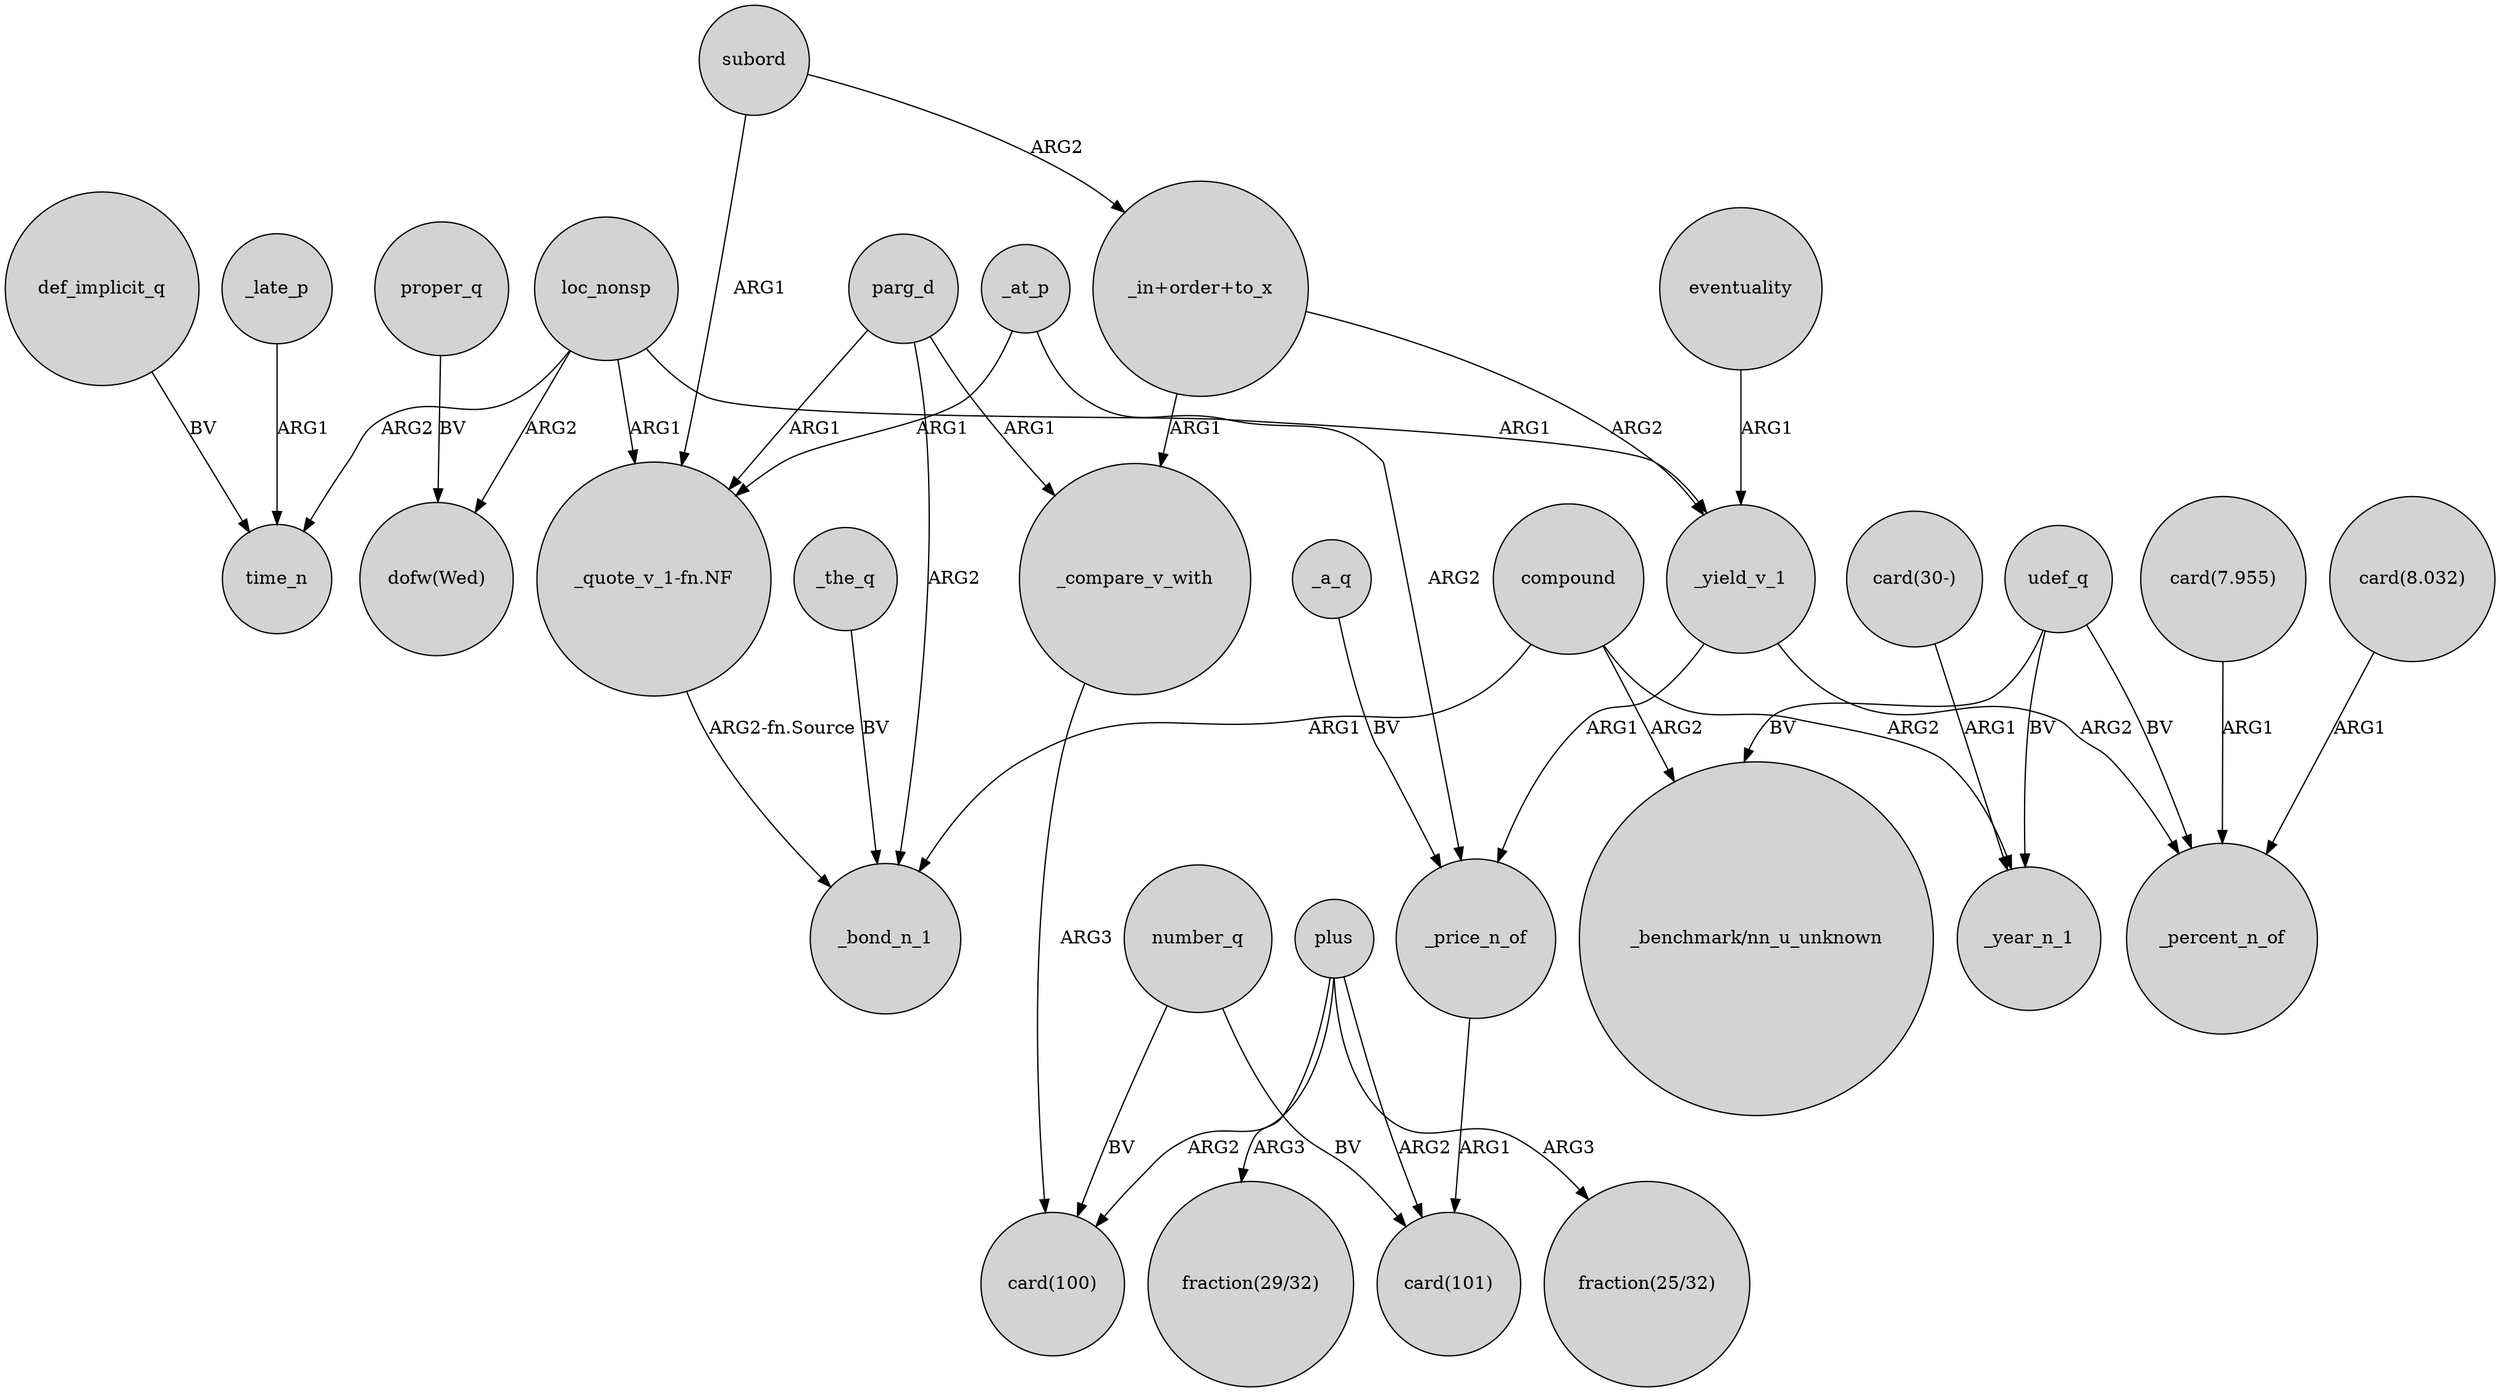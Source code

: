 digraph {
	node [shape=circle style=filled]
	_late_p -> time_n [label=ARG1]
	parg_d -> _bond_n_1 [label=ARG2]
	"_quote_v_1-fn.NF" -> _bond_n_1 [label="ARG2-fn.Source"]
	compound -> _bond_n_1 [label=ARG1]
	_compare_v_with -> "card(100)" [label=ARG3]
	plus -> "card(100)" [label=ARG2]
	"card(30-)" -> _year_n_1 [label=ARG1]
	parg_d -> _compare_v_with [label=ARG1]
	loc_nonsp -> "_quote_v_1-fn.NF" [label=ARG1]
	_at_p -> "_quote_v_1-fn.NF" [label=ARG1]
	udef_q -> "_benchmark/nn_u_unknown" [label=BV]
	_price_n_of -> "card(101)" [label=ARG1]
	number_q -> "card(101)" [label=BV]
	loc_nonsp -> time_n [label=ARG2]
	parg_d -> "_quote_v_1-fn.NF" [label=ARG1]
	"card(7.955)" -> _percent_n_of [label=ARG1]
	"_in+order+to_x" -> _compare_v_with [label=ARG1]
	number_q -> "card(100)" [label=BV]
	proper_q -> "dofw(Wed)" [label=BV]
	"_in+order+to_x" -> _yield_v_1 [label=ARG2]
	compound -> "_benchmark/nn_u_unknown" [label=ARG2]
	"card(8.032)" -> _percent_n_of [label=ARG1]
	_the_q -> _bond_n_1 [label=BV]
	plus -> "card(101)" [label=ARG2]
	eventuality -> _yield_v_1 [label=ARG1]
	_yield_v_1 -> _percent_n_of [label=ARG2]
	udef_q -> _year_n_1 [label=BV]
	plus -> "fraction(25/32)" [label=ARG3]
	_yield_v_1 -> _price_n_of [label=ARG1]
	udef_q -> _percent_n_of [label=BV]
	subord -> "_in+order+to_x" [label=ARG2]
	plus -> "fraction(29/32)" [label=ARG3]
	_at_p -> _price_n_of [label=ARG2]
	loc_nonsp -> "dofw(Wed)" [label=ARG2]
	loc_nonsp -> _yield_v_1 [label=ARG1]
	_a_q -> _price_n_of [label=BV]
	compound -> _year_n_1 [label=ARG2]
	def_implicit_q -> time_n [label=BV]
	subord -> "_quote_v_1-fn.NF" [label=ARG1]
}
